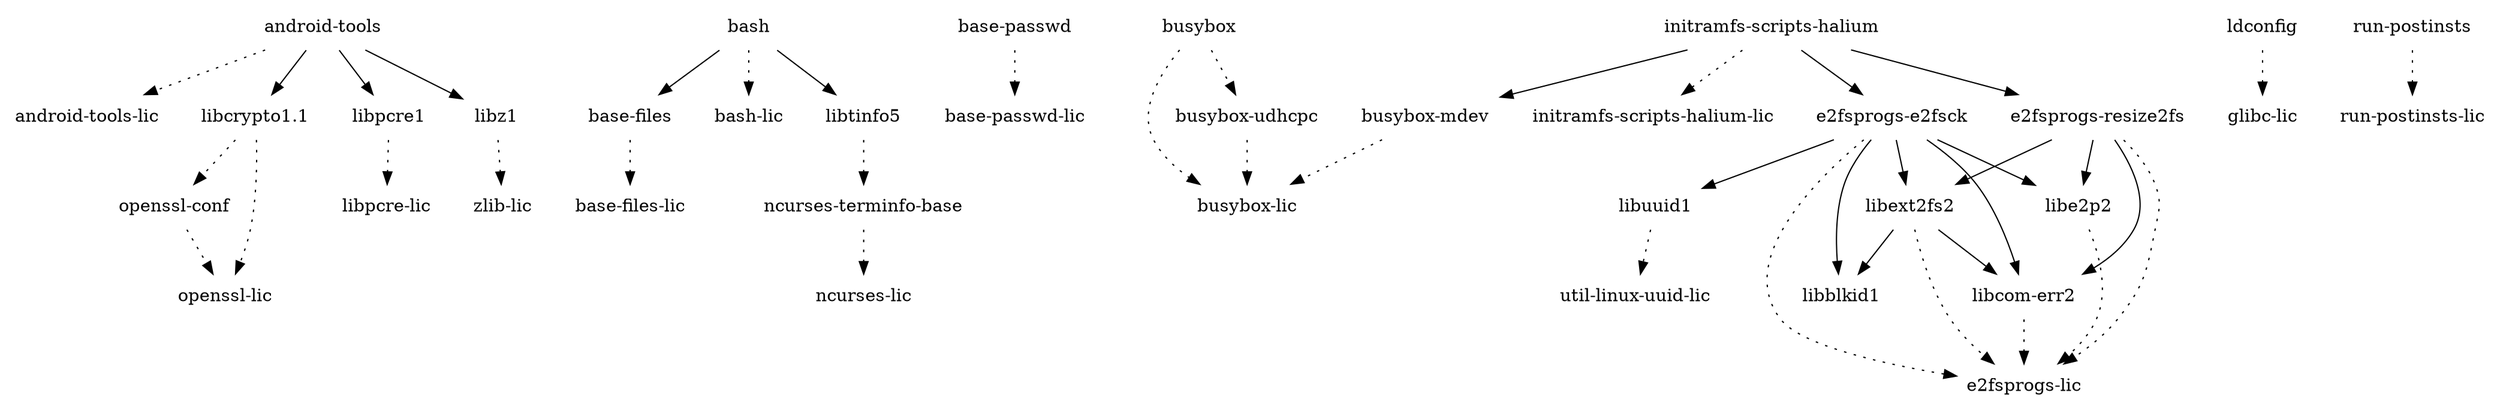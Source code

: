 digraph depends {
    node [shape=plaintext]
"android-tools" -> "android-tools-lic" [style=dotted]
"android-tools" -> "libcrypto1.1"
"android-tools" -> "libpcre1"
"android-tools" -> "libz1"
"base-files" -> "base-files-lic" [style=dotted]
"base-passwd" -> "base-passwd-lic" [style=dotted]
"bash" -> "base-files"
"bash" -> "bash-lic" [style=dotted]
"bash" -> "libtinfo5"
"busybox" -> "busybox-lic" [style=dotted]
"busybox" -> "busybox-udhcpc" [style=dotted]
"busybox-mdev" -> "busybox-lic" [style=dotted]
"busybox-udhcpc" -> "busybox-lic" [style=dotted]
"e2fsprogs-e2fsck" -> "e2fsprogs-lic" [style=dotted]
"e2fsprogs-e2fsck" -> "libblkid1"
"e2fsprogs-e2fsck" -> "libcom-err2"
"e2fsprogs-e2fsck" -> "libe2p2"
"e2fsprogs-e2fsck" -> "libext2fs2"
"e2fsprogs-e2fsck" -> "libuuid1"
"e2fsprogs-resize2fs" -> "e2fsprogs-lic" [style=dotted]
"e2fsprogs-resize2fs" -> "libcom-err2"
"e2fsprogs-resize2fs" -> "libe2p2"
"e2fsprogs-resize2fs" -> "libext2fs2"
"initramfs-scripts-halium" -> "busybox-mdev"
"initramfs-scripts-halium" -> "e2fsprogs-e2fsck"
"initramfs-scripts-halium" -> "e2fsprogs-resize2fs"
"initramfs-scripts-halium" -> "initramfs-scripts-halium-lic" [style=dotted]
"ldconfig" -> "glibc-lic" [style=dotted]
"libcom-err2" -> "e2fsprogs-lic" [style=dotted]
"libcrypto1.1" -> "openssl-conf" [style=dotted]
"libcrypto1.1" -> "openssl-lic" [style=dotted]
"libe2p2" -> "e2fsprogs-lic" [style=dotted]
"libext2fs2" -> "e2fsprogs-lic" [style=dotted]
"libext2fs2" -> "libblkid1"
"libext2fs2" -> "libcom-err2"
"libpcre1" -> "libpcre-lic" [style=dotted]
"libtinfo5" -> "ncurses-terminfo-base" [style=dotted]
"libuuid1" -> "util-linux-uuid-lic" [style=dotted]
"libz1" -> "zlib-lic" [style=dotted]
"ncurses-terminfo-base" -> "ncurses-lic" [style=dotted]
"openssl-conf" -> "openssl-lic" [style=dotted]
"run-postinsts" -> "run-postinsts-lic" [style=dotted]
}
